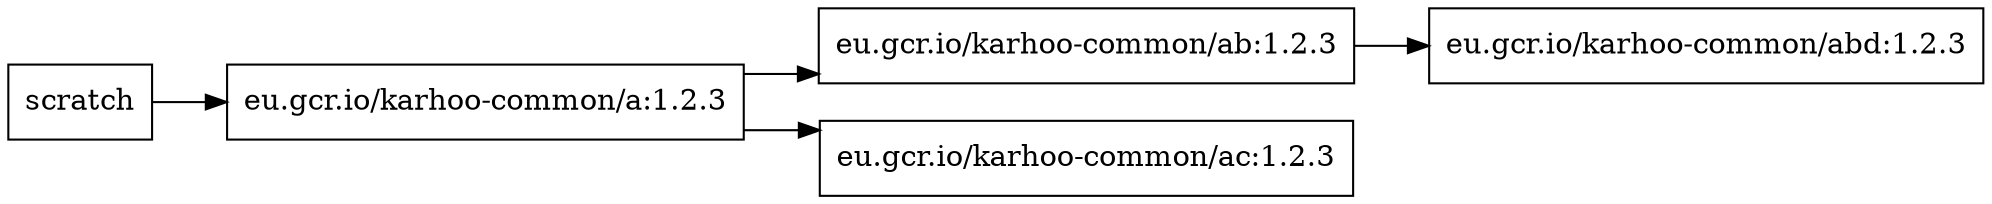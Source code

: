 digraph G {
node [shape=rectangle];
rankdir=LR;
splines=ortho;
  "scratch" -> "eu.gcr.io/karhoo-common/a:1.2.3";
  "eu.gcr.io/karhoo-common/a:1.2.3" -> "eu.gcr.io/karhoo-common/ab:1.2.3";
  "eu.gcr.io/karhoo-common/ab:1.2.3" -> "eu.gcr.io/karhoo-common/abd:1.2.3";
  "eu.gcr.io/karhoo-common/a:1.2.3" -> "eu.gcr.io/karhoo-common/ac:1.2.3";
}
